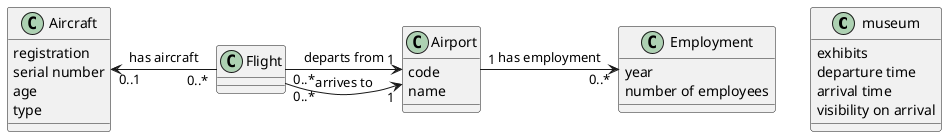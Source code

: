 @startuml
    class museum {
        exhibits 
        departure time
        arrival time
        visibility on arrival
    }

    class Airport {
        code
        name
    }
    
    class Employment {
        year
        number of employees
    }

    class Aircraft {
        registration
        serial number
        age
        type
    }

    Flight "0..*" -right-> "1" Airport : departs from
    Flight "0..*" -right-> "1" Airport : arrives to
    Flight "0..*" -left-> "0..1" Aircraft : has aircraft
    Airport "1" -right-> "0..*" Employment : has employment
@enduml
